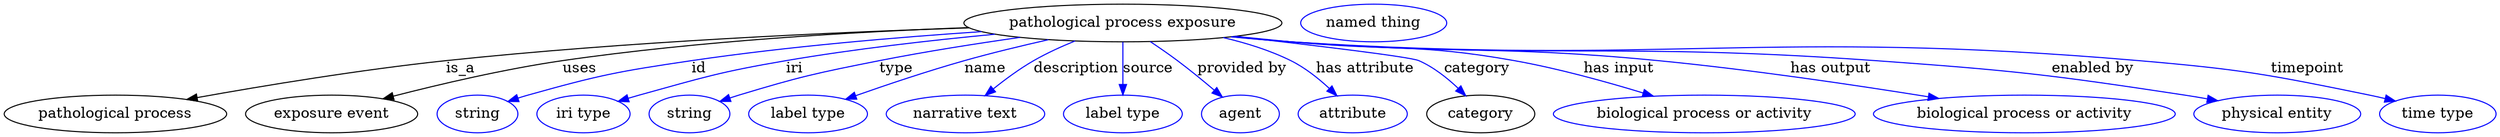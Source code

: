 digraph {
	graph [bb="0,0,2372.2,123"];
	node [label="\N"];
	"pathological process exposure"	[height=0.5,
		label="pathological process exposure",
		pos="1064.9,105",
		width=4.2066];
	"pathological process"	[height=0.5,
		pos="105.94,18",
		width=2.9428];
	"pathological process exposure" -> "pathological process"	[label=is_a,
		lp="434.94,61.5",
		pos="e,173.88,31.861 918.49,100.34 787.73,96.053 591.16,87.086 420.94,69 339.67,60.364 247.4,45.065 183.83,33.657"];
	"exposure event"	[height=0.5,
		pos="311.94,18",
		width=2.2748];
	"pathological process exposure" -> "exposure event"	[label=uses,
		lp="547.44,61.5",
		pos="e,360.66,32.469 917.81,100.64 810.19,96.665 660.91,87.973 530.94,69 475.99,60.978 414.4,46.408 370.57,35.058"];
	id	[color=blue,
		height=0.5,
		label=string,
		pos="449.94,18",
		width=1.0652];
	"pathological process exposure" -> id	[color=blue,
		label=id,
		lp="660.94,61.5",
		pos="e,478.93,29.96 930.26,96.738 849.78,91.354 745.68,82.557 653.94,69 583.83,58.64 566.16,55.205 497.94,36 494.83,35.126 491.64,34.155 \
488.44,33.133",
		style=solid];
	iri	[color=blue,
		height=0.5,
		label="iri type",
		pos="550.94,18",
		width=1.2277];
	"pathological process exposure" -> iri	[color=blue,
		label=iri,
		lp="751.94,61.5",
		pos="e,584.24,29.896 942.88,94.294 882.73,88.597 809.27,80.271 743.94,69 681.37,58.205 666.15,52.878 604.94,36 601.37,35.015 597.67,33.951 \
593.97,32.852",
		style=solid];
	type	[color=blue,
		height=0.5,
		label=string,
		pos="651.94,18",
		width=1.0652];
	"pathological process exposure" -> type	[color=blue,
		label=type,
		lp="848.94,61.5",
		pos="e,680.86,30.003 966.95,91.249 925.46,85.325 876.69,77.669 832.94,69 772.78,57.079 757.64,53.789 698.94,36 696.18,35.162 693.34,34.255 \
690.49,33.311",
		style=solid];
	name	[color=blue,
		height=0.5,
		label="label type",
		pos="764.94,18",
		width=1.5707];
	"pathological process exposure" -> name	[color=blue,
		label=name,
		lp="933.94,61.5",
		pos="e,800.77,32.101 993.91,89.012 968.54,83.271 939.83,76.327 913.94,69 878.79,59.054 839.66,45.838 810.32,35.491",
		style=solid];
	description	[color=blue,
		height=0.5,
		label="narrative text",
		pos="914.94,18",
		width=2.0943];
	"pathological process exposure" -> description	[color=blue,
		label=description,
		lp="1020.4,61.5",
		pos="e,933.62,35.515 1019.3,87.809 1006.3,82.489 992.24,76.096 979.94,69 966.54,61.273 952.81,51.1 941.44,41.949",
		style=solid];
	source	[color=blue,
		height=0.5,
		label="label type",
		pos="1064.9,18",
		width=1.5707];
	"pathological process exposure" -> source	[color=blue,
		label=source,
		lp="1088.9,61.5",
		pos="e,1064.9,36.175 1064.9,86.799 1064.9,75.163 1064.9,59.548 1064.9,46.237",
		style=solid];
	"provided by"	[color=blue,
		height=0.5,
		label=agent,
		pos="1176.9,18",
		width=1.0291];
	"pathological process exposure" -> "provided by"	[color=blue,
		label="provided by",
		lp="1178.4,61.5",
		pos="e,1159.7,34.142 1091,87.243 1099.4,81.623 1108.7,75.204 1116.9,69 1128.8,60.117 1141.4,49.717 1152.1,40.71",
		style=solid];
	"has attribute"	[color=blue,
		height=0.5,
		label=attribute,
		pos="1283.9,18",
		width=1.4443];
	"pathological process exposure" -> "has attribute"	[color=blue,
		label="has attribute",
		lp="1295.9,61.5",
		pos="e,1269,35.363 1160.6,91.025 1182.4,85.919 1205.1,78.83 1224.9,69 1238.4,62.361 1251.3,52.013 1261.6,42.449",
		style=solid];
	category	[height=0.5,
		pos="1404.9,18",
		width=1.4263];
	"pathological process exposure" -> category	[color=blue,
		label=category,
		lp="1402.4,61.5",
		pos="e,1390.9,35.361 1171.8,92.189 1248.1,83.521 1338.7,72.65 1346.9,69 1360.7,62.901 1373.6,52.424 1383.8,42.632",
		style=solid];
	"has input"	[color=blue,
		height=0.5,
		label="biological process or activity",
		pos="1617.9,18",
		width=3.9899];
	"pathological process exposure" -> "has input"	[color=blue,
		label="has input",
		lp="1537.4,61.5",
		pos="e,1569.6,35.074 1172.5,92.252 1190,90.43 1208,88.618 1224.9,87 1319.5,77.981 1344.4,85.787 1437.9,69 1479.4,61.562 1525.1,48.813 \
1560,38.05",
		style=solid];
	"has output"	[color=blue,
		height=0.5,
		label="biological process or activity",
		pos="1922.9,18",
		width=3.9899];
	"pathological process exposure" -> "has output"	[color=blue,
		label="has output",
		lp="1738.4,61.5",
		pos="e,1841.3,32.884 1170.3,91.982 1188.5,90.141 1207.3,88.393 1224.9,87 1380.2,74.767 1419.9,84.092 1574.9,69 1662.2,60.503 1761.2,45.793 \
1831.2,34.521",
		style=solid];
	"enabled by"	[color=blue,
		height=0.5,
		label="physical entity",
		pos="2163.9,18",
		width=2.2026];
	"pathological process exposure" -> "enabled by"	[color=blue,
		label="enabled by",
		lp="1988.4,61.5",
		pos="e,2107.2,30.638 1168.6,91.868 1187.3,89.993 1206.7,88.263 1224.9,87 1471.6,69.927 1534.3,86.757 1780.9,69 1912.5,59.525 1945.5,55.861 \
2075.9,36 2082.8,34.961 2089.9,33.772 2096.9,32.516",
		style=solid];
	timepoint	[color=blue,
		height=0.5,
		label="time type",
		pos="2316.9,18",
		width=1.5346];
	"pathological process exposure" -> timepoint	[color=blue,
		label=timepoint,
		lp="2192.9,61.5",
		pos="e,2276.5,30.283 1168.1,91.758 1187,89.882 1206.5,88.181 1224.9,87 1583,64.028 1674.5,99.67 2031.9,69 2130.5,60.547 2155.1,55.87 \
2251.9,36 2256.7,35.026 2261.6,33.92 2266.5,32.75",
		style=solid];
	"named thing_category"	[color=blue,
		height=0.5,
		label="named thing",
		pos="1303.9,105",
		width=1.9318];
}
